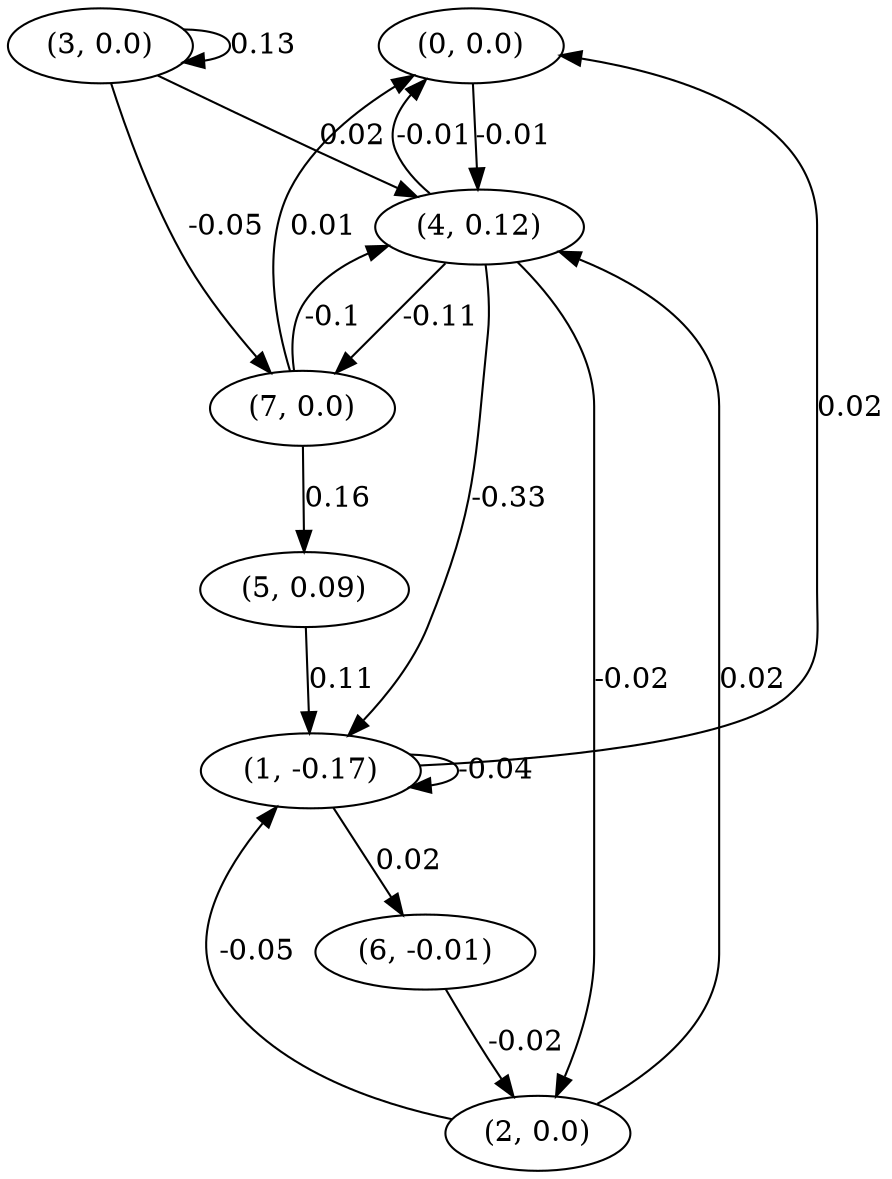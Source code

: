 digraph {
    0 [ label = "(0, 0.0)" ]
    1 [ label = "(1, -0.17)" ]
    2 [ label = "(2, 0.0)" ]
    3 [ label = "(3, 0.0)" ]
    4 [ label = "(4, 0.12)" ]
    5 [ label = "(5, 0.09)" ]
    6 [ label = "(6, -0.01)" ]
    7 [ label = "(7, 0.0)" ]
    1 -> 1 [ label = "-0.04" ]
    3 -> 3 [ label = "0.13" ]
    1 -> 0 [ label = "0.02" ]
    4 -> 0 [ label = "-0.01" ]
    7 -> 0 [ label = "0.01" ]
    2 -> 1 [ label = "-0.05" ]
    4 -> 1 [ label = "-0.33" ]
    5 -> 1 [ label = "0.11" ]
    4 -> 2 [ label = "-0.02" ]
    6 -> 2 [ label = "-0.02" ]
    0 -> 4 [ label = "-0.01" ]
    2 -> 4 [ label = "0.02" ]
    3 -> 4 [ label = "0.02" ]
    7 -> 4 [ label = "-0.1" ]
    7 -> 5 [ label = "0.16" ]
    1 -> 6 [ label = "0.02" ]
    3 -> 7 [ label = "-0.05" ]
    4 -> 7 [ label = "-0.11" ]
}

